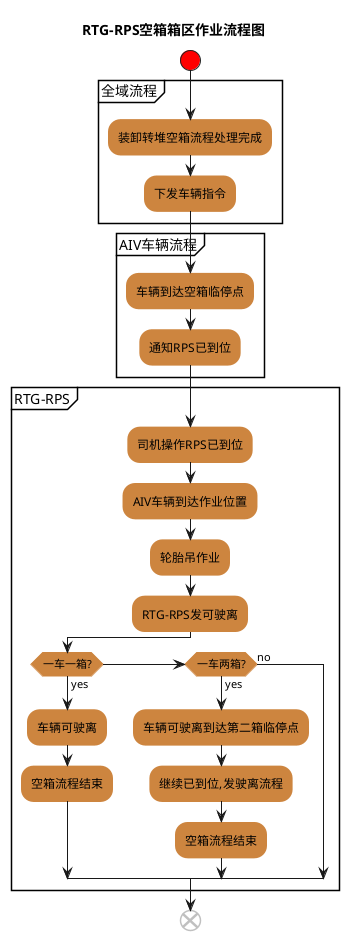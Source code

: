 @startuml
title RTG-RPS空箱箱区作业流程图
'skinparam backgroundColor #AAFFFF
skinparam activity {
StartColor red
BarColor SaddleBrown
EndColor Silver
BackgroundColor Peru
BackgroundColor<< Begin >> Olive
BorderColor Peru
'FontName Impact
}

start
partition 全域流程 {
  :装卸转堆空箱流程处理完成;
  :下发车辆指令;
}
partition AIV车辆流程 {
  :车辆到达空箱临停点;
  :通知RPS已到位;
}
partition RTG-RPS {
  :司机操作RPS已到位;
  :AIV车辆到达作业位置;
  :轮胎吊作业;
  :RTG-RPS发可驶离;
  if (一车一箱?) is (yes) then
    :车辆可驶离;
    :空箱流程结束;
  else if (一车两箱?) is (yes) then
    :车辆可驶离到达第二箱临停点;
    :继续已到位,发驶离流程;
    :空箱流程结束;
  else (no)
  endif
}
end
@enduml